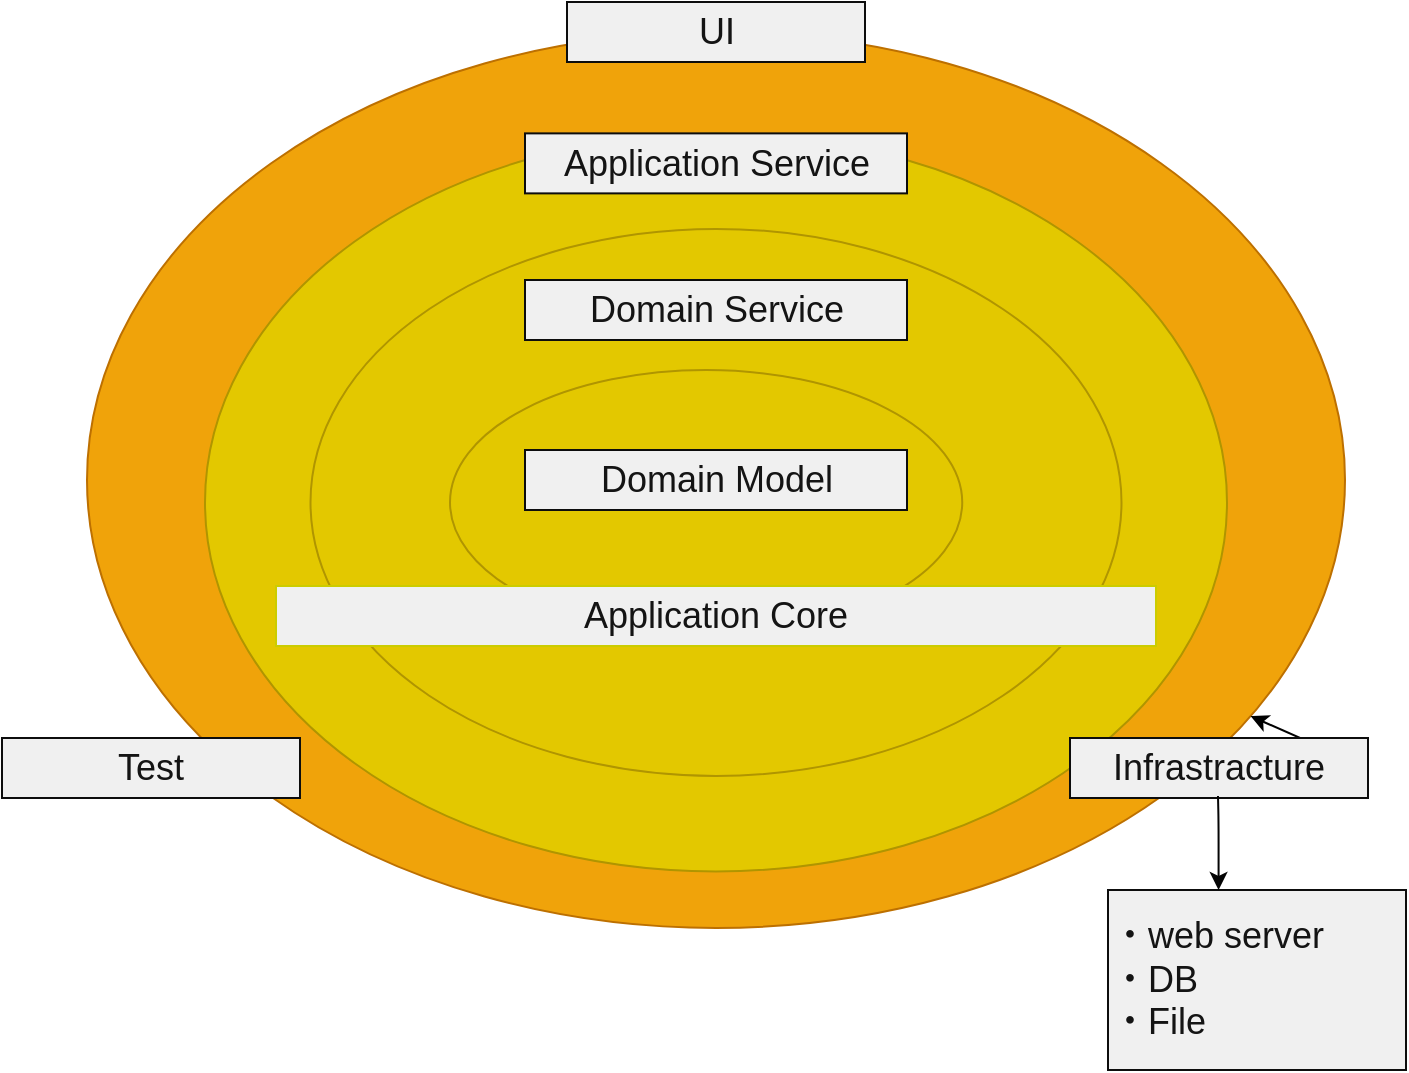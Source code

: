 <mxfile>
    <diagram id="I8fD7FcOYsVlR3TuCWo0" name="ページ1">
        <mxGraphModel dx="1320" dy="1197" grid="0" gridSize="10" guides="1" tooltips="1" connect="1" arrows="1" fold="1" page="1" pageScale="1" pageWidth="3300" pageHeight="2339" background="#ffffff" math="0" shadow="0">
            <root>
                <mxCell id="0"/>
                <mxCell id="1" parent="0"/>
                <mxCell id="2" value="" style="ellipse;whiteSpace=wrap;html=1;fillColor=#f0a30a;strokeColor=#BD7000;fontColor=#000000;" parent="1" vertex="1">
                    <mxGeometry x="135.5" y="107" width="629" height="448" as="geometry"/>
                </mxCell>
                <mxCell id="5" style="edgeStyle=none;html=1;exitX=1;exitY=0.5;exitDx=0;exitDy=0;fontSize=18;fontColor=#141414;" edge="1" parent="1" source="4" target="2">
                    <mxGeometry relative="1" as="geometry"/>
                </mxCell>
                <mxCell id="9" value="UI" style="text;html=1;strokeColor=#0D0D0D;fillColor=#F0F0F0;align=center;verticalAlign=middle;whiteSpace=wrap;rounded=0;fontSize=18;fontColor=#141414;" vertex="1" parent="1">
                    <mxGeometry x="375.5" y="92" width="149" height="30" as="geometry"/>
                </mxCell>
                <mxCell id="12" value="" style="ellipse;whiteSpace=wrap;html=1;fillColor=#e3c800;strokeColor=#B09500;fontColor=#000000;" vertex="1" parent="1">
                    <mxGeometry x="194.5" y="157.69" width="511" height="369" as="geometry"/>
                </mxCell>
                <mxCell id="13" value="Application Service" style="text;html=1;strokeColor=#0D0D0D;fillColor=#F0F0F0;align=center;verticalAlign=middle;whiteSpace=wrap;rounded=0;fontSize=18;fontColor=#141414;" vertex="1" parent="1">
                    <mxGeometry x="354.5" y="157.69" width="191" height="30" as="geometry"/>
                </mxCell>
                <mxCell id="14" value="" style="ellipse;whiteSpace=wrap;html=1;fillColor=#e3c800;strokeColor=#B09500;fontColor=#000000;" vertex="1" parent="1">
                    <mxGeometry x="247.25" y="205.44" width="405.5" height="273.5" as="geometry"/>
                </mxCell>
                <mxCell id="15" value="Domain Service" style="text;html=1;strokeColor=#0D0D0D;fillColor=#F0F0F0;align=center;verticalAlign=middle;whiteSpace=wrap;rounded=0;fontSize=18;fontColor=#141414;" vertex="1" parent="1">
                    <mxGeometry x="354.5" y="231" width="191" height="30" as="geometry"/>
                </mxCell>
                <mxCell id="16" value="" style="ellipse;whiteSpace=wrap;html=1;fillColor=#e3c800;strokeColor=#B09500;fontColor=#000000;" vertex="1" parent="1">
                    <mxGeometry x="317" y="276" width="256.12" height="132.38" as="geometry"/>
                </mxCell>
                <mxCell id="17" value="Domain Model" style="text;html=1;strokeColor=#0D0D0D;fillColor=#F0F0F0;align=center;verticalAlign=middle;whiteSpace=wrap;rounded=0;fontSize=18;fontColor=#141414;" vertex="1" parent="1">
                    <mxGeometry x="354.5" y="316" width="191" height="30" as="geometry"/>
                </mxCell>
                <mxCell id="8" value="Test" style="text;html=1;strokeColor=#0D0D0D;fillColor=#F0F0F0;align=center;verticalAlign=middle;whiteSpace=wrap;rounded=0;fontSize=18;fontColor=#141414;" vertex="1" parent="1">
                    <mxGeometry x="93" y="460" width="149" height="30" as="geometry"/>
                </mxCell>
                <mxCell id="4" value="Infrastracture&lt;br&gt;" style="text;html=1;strokeColor=#0D0D0D;fillColor=#F0F0F0;align=center;verticalAlign=middle;whiteSpace=wrap;rounded=0;fontSize=18;fontColor=#141414;" vertex="1" parent="1">
                    <mxGeometry x="627" y="460" width="149" height="30" as="geometry"/>
                </mxCell>
                <mxCell id="18" value="Application Core" style="text;html=1;strokeColor=#CCCC00;fillColor=#F0F0F0;align=center;verticalAlign=middle;whiteSpace=wrap;rounded=0;fontSize=18;fontColor=#141414;" vertex="1" parent="1">
                    <mxGeometry x="230" y="384" width="440" height="30" as="geometry"/>
                </mxCell>
                <mxCell id="20" value="・web server&lt;br&gt;・DB&lt;br&gt;・File" style="text;html=1;strokeColor=#0D0D0D;fillColor=#F0F0F0;align=left;verticalAlign=middle;whiteSpace=wrap;rounded=0;fontSize=18;fontColor=#141414;" vertex="1" parent="1">
                    <mxGeometry x="646" y="536" width="149" height="90" as="geometry"/>
                </mxCell>
                <mxCell id="22" value="" style="endArrow=classic;html=1;fontSize=18;fontColor=#141414;strokeColor=#050505;" edge="1" parent="1">
                    <mxGeometry width="50" height="50" relative="1" as="geometry">
                        <mxPoint x="701" y="489" as="sourcePoint"/>
                        <mxPoint x="701.29" y="536" as="targetPoint"/>
                        <Array as="points">
                            <mxPoint x="701.29" y="502"/>
                        </Array>
                    </mxGeometry>
                </mxCell>
            </root>
        </mxGraphModel>
    </diagram>
</mxfile>